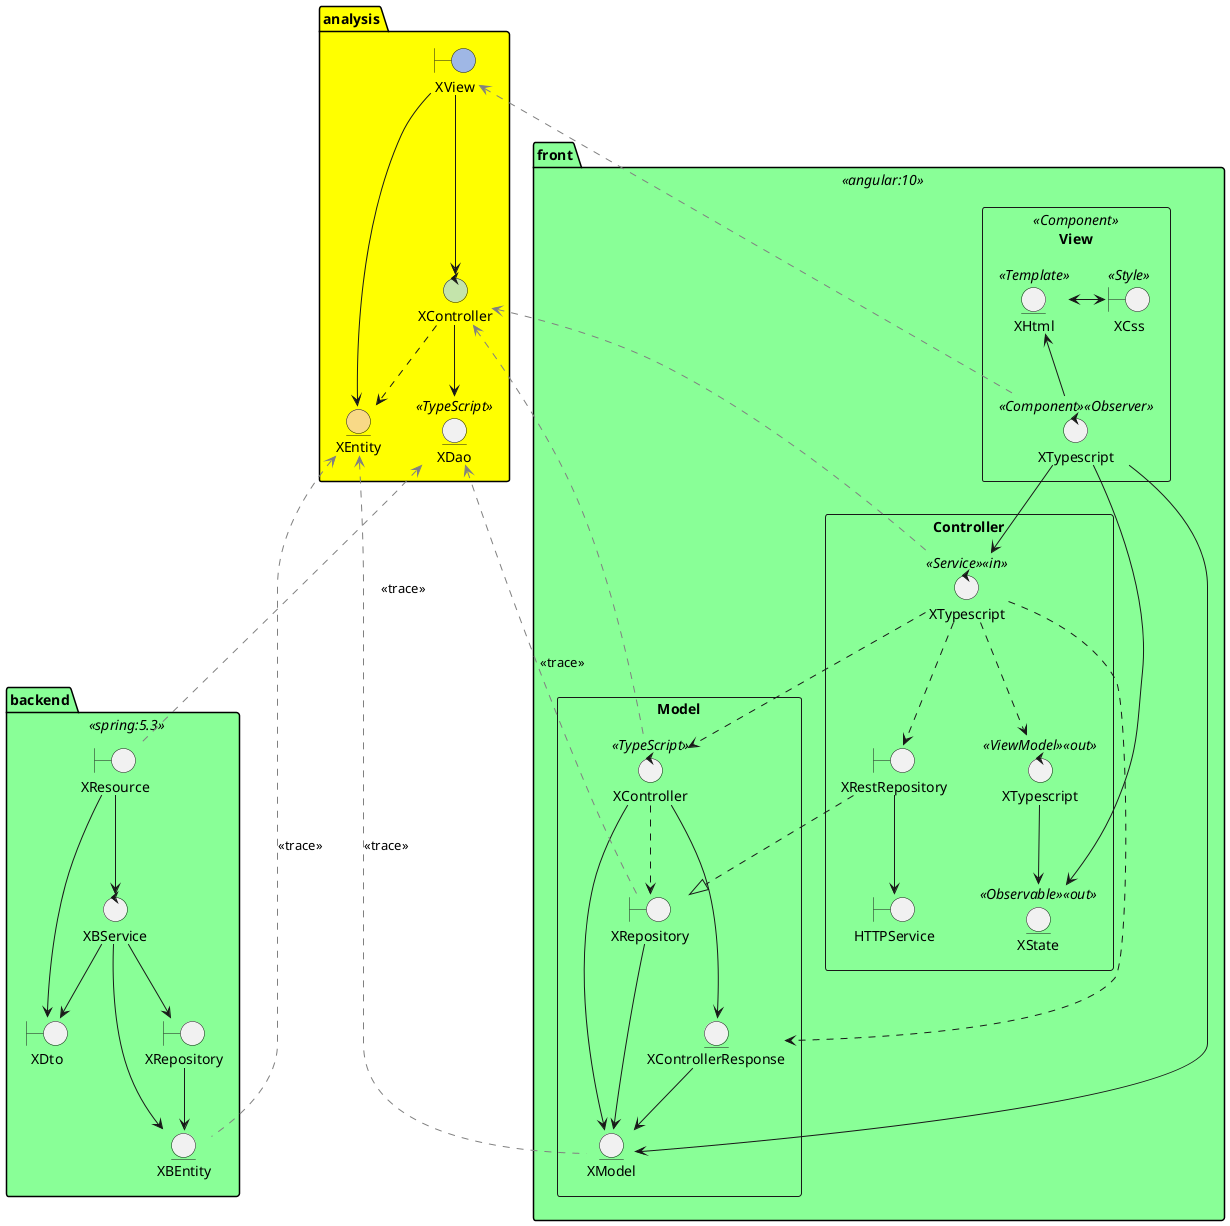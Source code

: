@startuml

    'analysis
    package analysis #yellow{
        boundary XView #9FB7E5
        control XController #C4E4AB
        entity XEntity #F8D987
        entity XDao #F8D987

        XView -down-> XController
        XView -down-> XEntity
        XController .down.> XEntity
        XController -down-> XDao
    }
    'Design
    package front <<angular:10>> #89FF97{

            rectangle View <<Component>> {
               entity XHtml <<Template>>
               boundary XCss <<Style>>
               control XTypescript <<Component>><<Observer>>
            }

            rectangle Controller {
                boundary HTTPService
                control XService as "XTypescript" <<Service>> <<in>>
                control XViewModel as "XTypescript" <<ViewModel>> <<out>>
                entity XState <<Observable>> <<out>>
                boundary XRestRepository
            }


        entity XDao <<TypeScript>>

        rectangle Model {
            control XLogicService as "XController" <<TypeScript>>
            entity XModel
            entity XControllerResponse
            boundary XTSDao as "XRepository"
        }


        XTypescript -down-> XService
        XTypescript -right-> XModel
        XTypescript -> XState
        XRestRepository ..|> XTSDao
        XRestRepository --> HTTPService
        XService ..> XRestRepository
        XService ..> XLogicService
        XService ..> XViewModel
        XService ..> XControllerResponse
        XViewModel --> XState
        XLogicService ..> XTSDao
        XLogicService --> XModel
        XLogicService ---> XControllerResponse
        XControllerResponse --> XModel
        XTSDao -down--> XModel
        XHtml <-down- XTypescript
        XHtml <-right-> XCss
    }

    package backend <<spring:5.3>> #89FF97 {
        boundary XResource
        control XBService
        boundary XRepository
        boundary XDto
        entity XBEntity
        XResource --> XBService
        XResource --> XDto
        XBService --> XBEntity
        XBService --> XDto
        XBService --> XRepository
        XRepository --> XBEntity
    }


    XDao <.[#Gray].. XResource: <<trace>>


    XEntity <.[#Gray].. XBEntity: <<trace>>
    XEntity <.[#Gray].. XModel: <<trace>>

    XController <.[#Gray].. XLogicService <<trace>>
    XController <.[#Gray].. XService <<trace>>
    XView <.[#Gray]. XTypescript
    XDao <.[#Gray].. XTSDao: <<trace>>
@enduml
